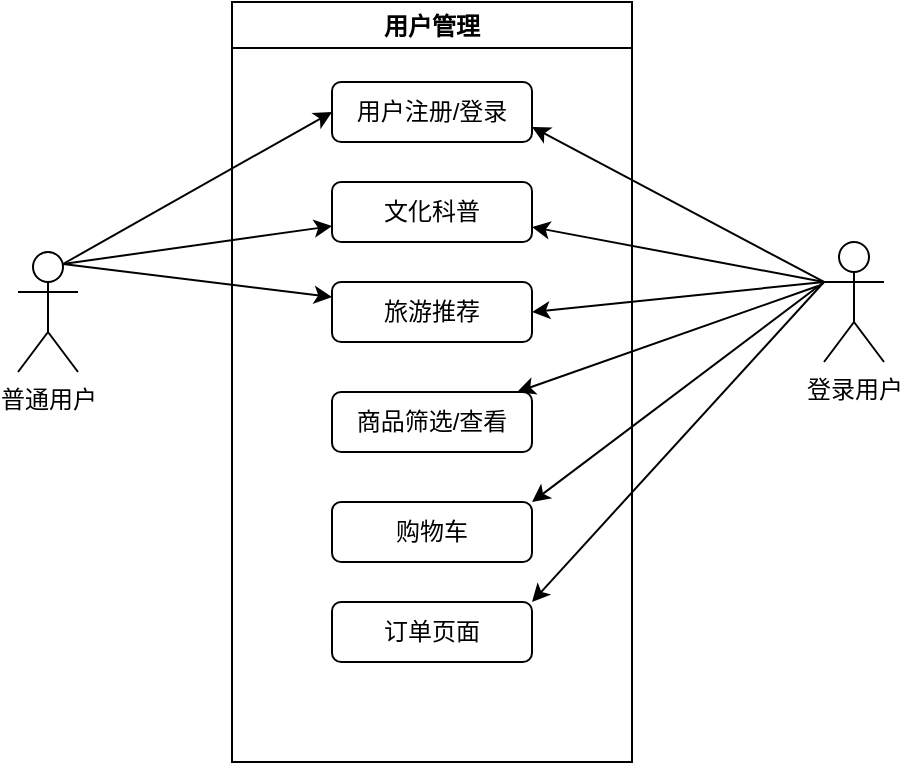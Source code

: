 <mxfile>
    <diagram id="fpXbY79oZZ7wLSrb3fOt" name="第 1 页">
        <mxGraphModel dx="606" dy="692" grid="0" gridSize="10" guides="1" tooltips="1" connect="1" arrows="1" fold="1" page="1" pageScale="1" pageWidth="827" pageHeight="1169" math="0" shadow="0">
            <root>
                <mxCell id="0"/>
                <mxCell id="1" parent="0"/>
                <mxCell id="30" style="edgeStyle=none;html=1;entryX=0;entryY=0.5;entryDx=0;entryDy=0;exitX=0.75;exitY=0.1;exitDx=0;exitDy=0;exitPerimeter=0;" edge="1" parent="1" source="2" target="12">
                    <mxGeometry relative="1" as="geometry">
                        <mxPoint x="70" y="310" as="sourcePoint"/>
                    </mxGeometry>
                </mxCell>
                <mxCell id="31" style="edgeStyle=none;html=1;exitX=0.75;exitY=0.1;exitDx=0;exitDy=0;exitPerimeter=0;" edge="1" parent="1" source="2" target="13">
                    <mxGeometry relative="1" as="geometry"/>
                </mxCell>
                <mxCell id="32" style="edgeStyle=none;html=1;exitX=0.75;exitY=0.1;exitDx=0;exitDy=0;exitPerimeter=0;entryX=0;entryY=0.25;entryDx=0;entryDy=0;" edge="1" parent="1" source="2" target="17">
                    <mxGeometry relative="1" as="geometry"/>
                </mxCell>
                <mxCell id="2" value="普通用户" style="shape=umlActor;verticalLabelPosition=bottom;verticalAlign=top;html=1;outlineConnect=0;" vertex="1" parent="1">
                    <mxGeometry x="107" y="293" width="30" height="60" as="geometry"/>
                </mxCell>
                <mxCell id="10" value="用户管理" style="swimlane;" vertex="1" parent="1">
                    <mxGeometry x="214" y="168" width="200" height="380" as="geometry"/>
                </mxCell>
                <mxCell id="12" value="用户注册/登录" style="rounded=1;whiteSpace=wrap;html=1;" vertex="1" parent="10">
                    <mxGeometry x="50" y="40" width="100" height="30" as="geometry"/>
                </mxCell>
                <mxCell id="13" value="文化科普" style="rounded=1;whiteSpace=wrap;html=1;" vertex="1" parent="10">
                    <mxGeometry x="50" y="90" width="100" height="30" as="geometry"/>
                </mxCell>
                <mxCell id="17" value="旅游推荐" style="rounded=1;whiteSpace=wrap;html=1;" vertex="1" parent="10">
                    <mxGeometry x="50" y="140" width="100" height="30" as="geometry"/>
                </mxCell>
                <mxCell id="18" value="商品筛选/查看" style="rounded=1;whiteSpace=wrap;html=1;" vertex="1" parent="10">
                    <mxGeometry x="50" y="195" width="100" height="30" as="geometry"/>
                </mxCell>
                <mxCell id="19" value="购物车" style="rounded=1;whiteSpace=wrap;html=1;" vertex="1" parent="10">
                    <mxGeometry x="50" y="250" width="100" height="30" as="geometry"/>
                </mxCell>
                <mxCell id="20" value="订单页面" style="rounded=1;whiteSpace=wrap;html=1;" vertex="1" parent="10">
                    <mxGeometry x="50" y="300" width="100" height="30" as="geometry"/>
                </mxCell>
                <mxCell id="36" style="edgeStyle=none;html=1;entryX=1;entryY=0.75;entryDx=0;entryDy=0;exitX=0;exitY=0.333;exitDx=0;exitDy=0;exitPerimeter=0;" edge="1" parent="1" source="33" target="12">
                    <mxGeometry relative="1" as="geometry">
                        <mxPoint x="503" y="302" as="sourcePoint"/>
                    </mxGeometry>
                </mxCell>
                <mxCell id="37" style="edgeStyle=none;html=1;entryX=1;entryY=0.75;entryDx=0;entryDy=0;exitX=0;exitY=0.333;exitDx=0;exitDy=0;exitPerimeter=0;" edge="1" parent="1" source="33" target="13">
                    <mxGeometry relative="1" as="geometry">
                        <mxPoint x="509" y="291" as="sourcePoint"/>
                    </mxGeometry>
                </mxCell>
                <mxCell id="38" style="edgeStyle=none;html=1;entryX=1;entryY=0.5;entryDx=0;entryDy=0;exitX=0;exitY=0.333;exitDx=0;exitDy=0;exitPerimeter=0;" edge="1" parent="1" source="33" target="17">
                    <mxGeometry relative="1" as="geometry"/>
                </mxCell>
                <mxCell id="39" style="edgeStyle=none;html=1;entryX=1;entryY=0;entryDx=0;entryDy=0;exitX=0;exitY=0.333;exitDx=0;exitDy=0;exitPerimeter=0;" edge="1" parent="1" source="33" target="19">
                    <mxGeometry relative="1" as="geometry">
                        <mxPoint x="300" y="380" as="targetPoint"/>
                    </mxGeometry>
                </mxCell>
                <mxCell id="40" style="edgeStyle=none;html=1;" edge="1" parent="1" target="18">
                    <mxGeometry relative="1" as="geometry">
                        <mxPoint x="507" y="310" as="sourcePoint"/>
                    </mxGeometry>
                </mxCell>
                <mxCell id="41" style="edgeStyle=none;html=1;exitX=0;exitY=0.333;exitDx=0;exitDy=0;exitPerimeter=0;entryX=1;entryY=0;entryDx=0;entryDy=0;" edge="1" parent="1" source="33" target="20">
                    <mxGeometry relative="1" as="geometry"/>
                </mxCell>
                <mxCell id="33" value="登录用户" style="shape=umlActor;verticalLabelPosition=bottom;verticalAlign=top;html=1;outlineConnect=0;" vertex="1" parent="1">
                    <mxGeometry x="510" y="288" width="30" height="60" as="geometry"/>
                </mxCell>
            </root>
        </mxGraphModel>
    </diagram>
</mxfile>